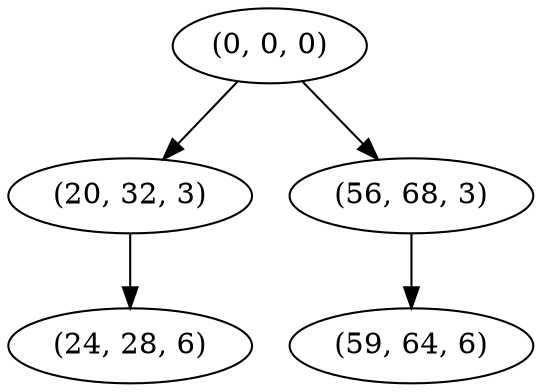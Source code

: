 digraph tree {
    "(0, 0, 0)";
    "(20, 32, 3)";
    "(24, 28, 6)";
    "(56, 68, 3)";
    "(59, 64, 6)";
    "(0, 0, 0)" -> "(20, 32, 3)";
    "(0, 0, 0)" -> "(56, 68, 3)";
    "(20, 32, 3)" -> "(24, 28, 6)";
    "(56, 68, 3)" -> "(59, 64, 6)";
}
